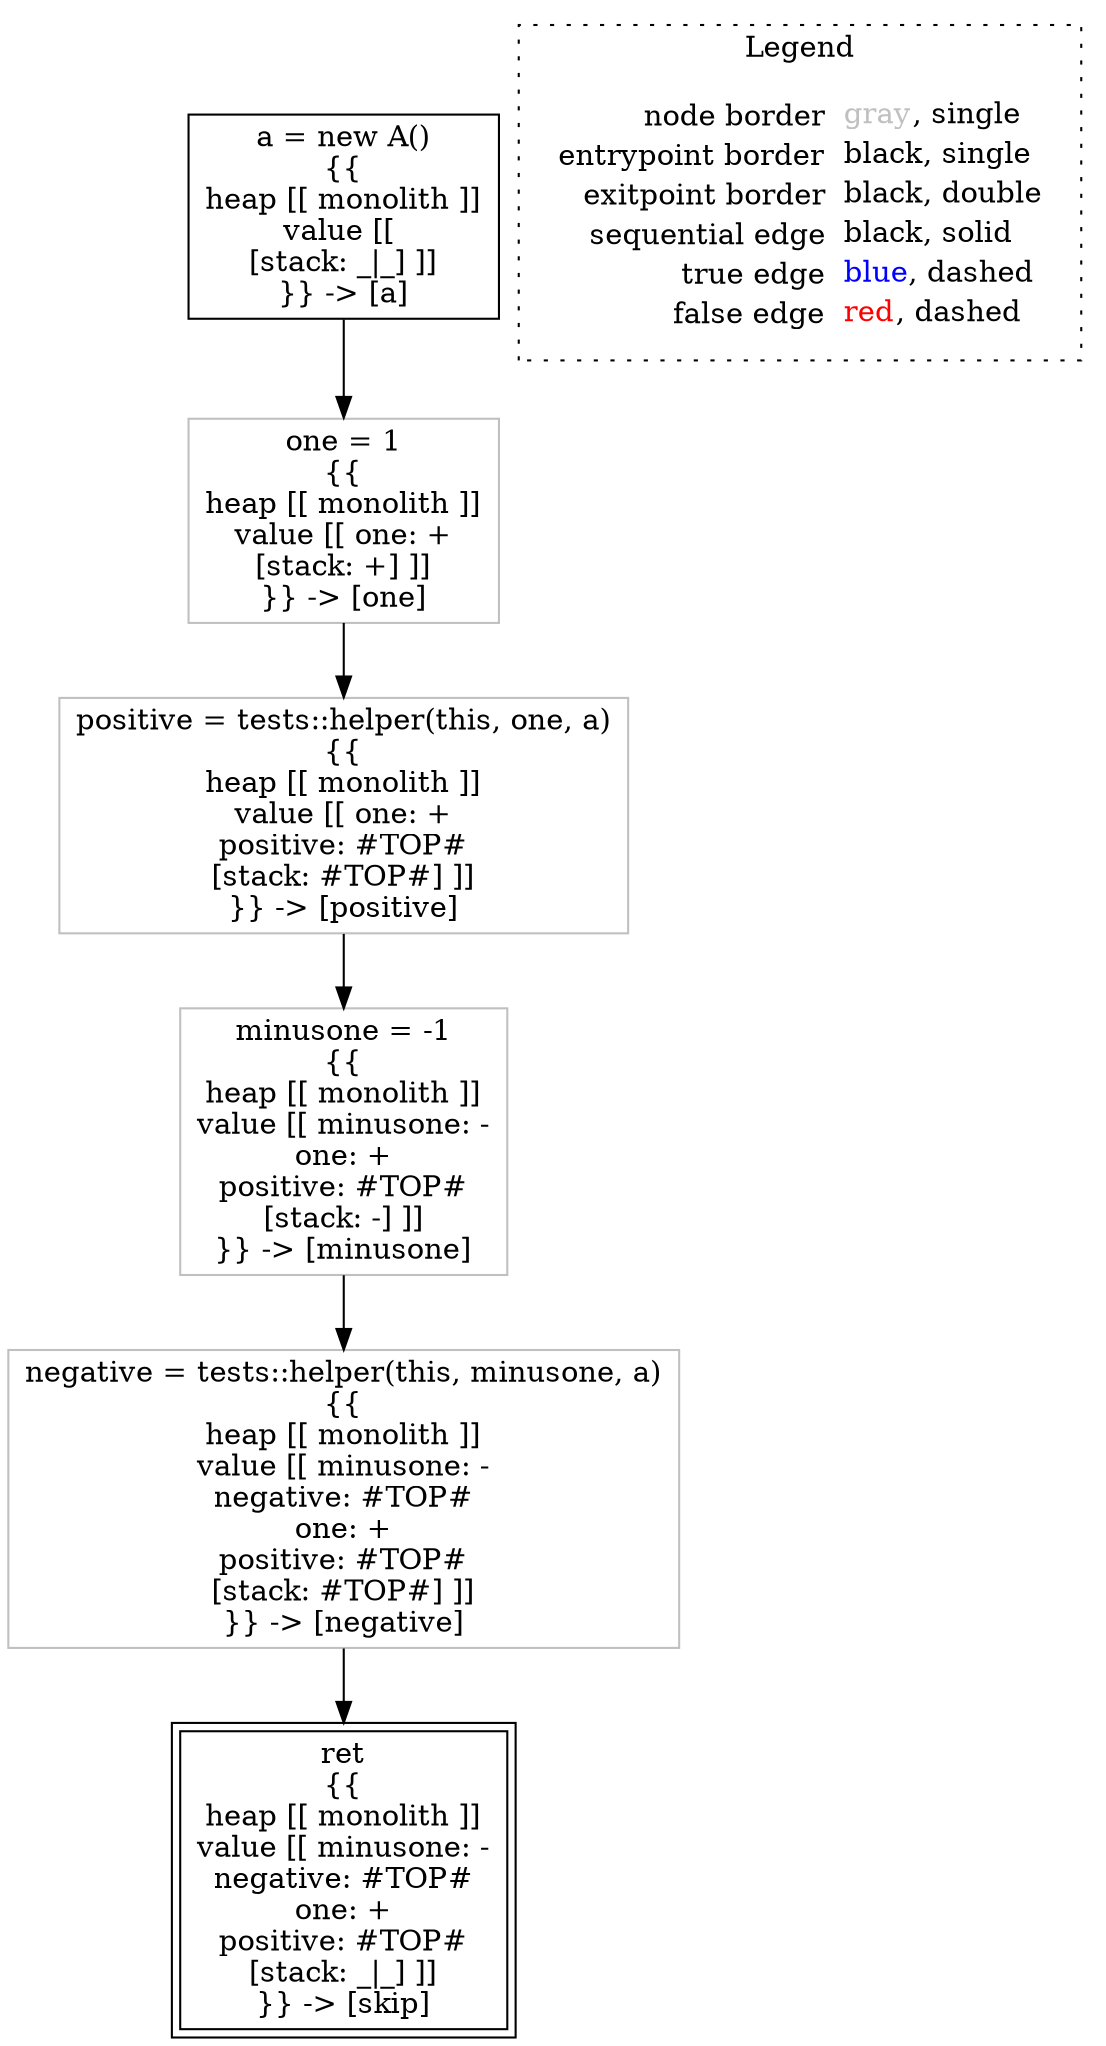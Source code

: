 digraph {
	"node0" [shape="rect",color="black",label=<a = new A()<BR/>{{<BR/>heap [[ monolith ]]<BR/>value [[ <BR/>[stack: _|_] ]]<BR/>}} -&gt; [a]>];
	"node1" [shape="rect",color="gray",label=<minusone = -1<BR/>{{<BR/>heap [[ monolith ]]<BR/>value [[ minusone: -<BR/>one: +<BR/>positive: #TOP#<BR/>[stack: -] ]]<BR/>}} -&gt; [minusone]>];
	"node2" [shape="rect",color="gray",label=<positive = tests::helper(this, one, a)<BR/>{{<BR/>heap [[ monolith ]]<BR/>value [[ one: +<BR/>positive: #TOP#<BR/>[stack: #TOP#] ]]<BR/>}} -&gt; [positive]>];
	"node3" [shape="rect",color="gray",label=<one = 1<BR/>{{<BR/>heap [[ monolith ]]<BR/>value [[ one: +<BR/>[stack: +] ]]<BR/>}} -&gt; [one]>];
	"node4" [shape="rect",color="gray",label=<negative = tests::helper(this, minusone, a)<BR/>{{<BR/>heap [[ monolith ]]<BR/>value [[ minusone: -<BR/>negative: #TOP#<BR/>one: +<BR/>positive: #TOP#<BR/>[stack: #TOP#] ]]<BR/>}} -&gt; [negative]>];
	"node5" [shape="rect",color="black",peripheries="2",label=<ret<BR/>{{<BR/>heap [[ monolith ]]<BR/>value [[ minusone: -<BR/>negative: #TOP#<BR/>one: +<BR/>positive: #TOP#<BR/>[stack: _|_] ]]<BR/>}} -&gt; [skip]>];
	"node1" -> "node4" [color="black"];
	"node2" -> "node1" [color="black"];
	"node3" -> "node2" [color="black"];
	"node4" -> "node5" [color="black"];
	"node0" -> "node3" [color="black"];
subgraph cluster_legend {
	label="Legend";
	style=dotted;
	node [shape=plaintext];
	"legend" [label=<<table border="0" cellpadding="2" cellspacing="0" cellborder="0"><tr><td align="right">node border&nbsp;</td><td align="left"><font color="gray">gray</font>, single</td></tr><tr><td align="right">entrypoint border&nbsp;</td><td align="left"><font color="black">black</font>, single</td></tr><tr><td align="right">exitpoint border&nbsp;</td><td align="left"><font color="black">black</font>, double</td></tr><tr><td align="right">sequential edge&nbsp;</td><td align="left"><font color="black">black</font>, solid</td></tr><tr><td align="right">true edge&nbsp;</td><td align="left"><font color="blue">blue</font>, dashed</td></tr><tr><td align="right">false edge&nbsp;</td><td align="left"><font color="red">red</font>, dashed</td></tr></table>>];
}

}
